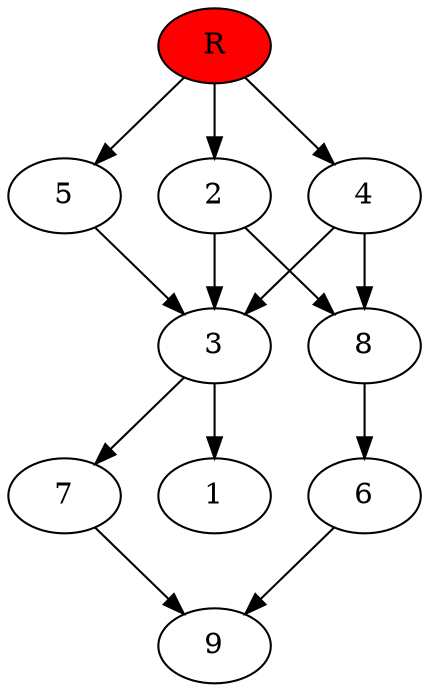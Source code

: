 digraph prb8128 {
	1
	2
	3
	4
	5
	6
	7
	8
	R [fillcolor="#ff0000" style=filled]
	2 -> 3
	2 -> 8
	3 -> 1
	3 -> 7
	4 -> 3
	4 -> 8
	5 -> 3
	6 -> 9
	7 -> 9
	8 -> 6
	R -> 2
	R -> 4
	R -> 5
}
